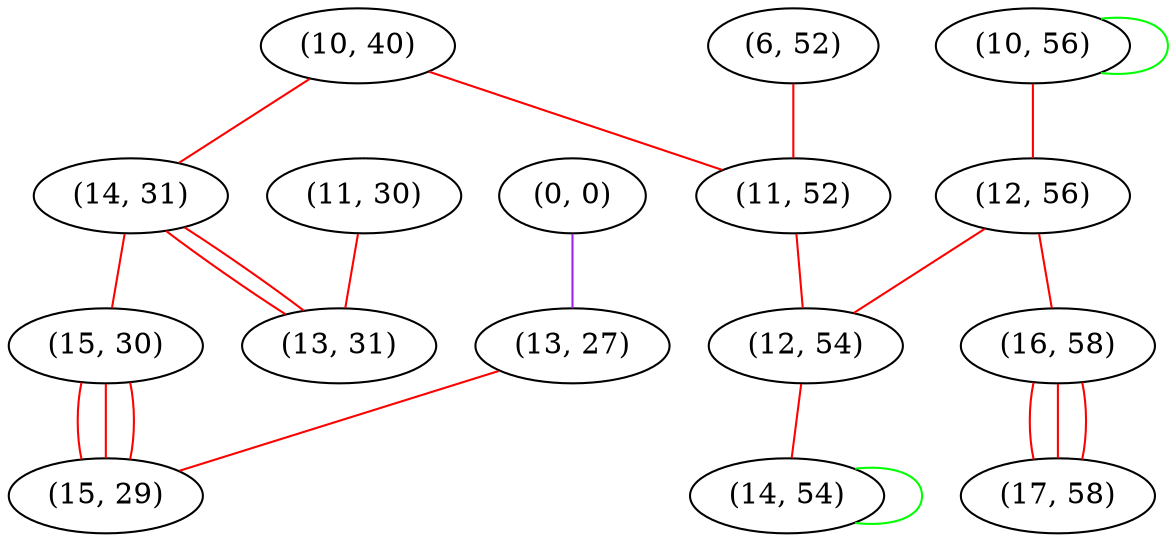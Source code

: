 graph "" {
"(10, 40)";
"(0, 0)";
"(14, 31)";
"(11, 30)";
"(10, 56)";
"(13, 27)";
"(15, 30)";
"(12, 56)";
"(6, 52)";
"(15, 29)";
"(11, 52)";
"(16, 58)";
"(17, 58)";
"(13, 31)";
"(12, 54)";
"(14, 54)";
"(10, 40)" -- "(14, 31)"  [color=red, key=0, weight=1];
"(10, 40)" -- "(11, 52)"  [color=red, key=0, weight=1];
"(0, 0)" -- "(13, 27)"  [color=purple, key=0, weight=4];
"(14, 31)" -- "(15, 30)"  [color=red, key=0, weight=1];
"(14, 31)" -- "(13, 31)"  [color=red, key=0, weight=1];
"(14, 31)" -- "(13, 31)"  [color=red, key=1, weight=1];
"(11, 30)" -- "(13, 31)"  [color=red, key=0, weight=1];
"(10, 56)" -- "(10, 56)"  [color=green, key=0, weight=2];
"(10, 56)" -- "(12, 56)"  [color=red, key=0, weight=1];
"(13, 27)" -- "(15, 29)"  [color=red, key=0, weight=1];
"(15, 30)" -- "(15, 29)"  [color=red, key=0, weight=1];
"(15, 30)" -- "(15, 29)"  [color=red, key=1, weight=1];
"(15, 30)" -- "(15, 29)"  [color=red, key=2, weight=1];
"(12, 56)" -- "(12, 54)"  [color=red, key=0, weight=1];
"(12, 56)" -- "(16, 58)"  [color=red, key=0, weight=1];
"(6, 52)" -- "(11, 52)"  [color=red, key=0, weight=1];
"(11, 52)" -- "(12, 54)"  [color=red, key=0, weight=1];
"(16, 58)" -- "(17, 58)"  [color=red, key=0, weight=1];
"(16, 58)" -- "(17, 58)"  [color=red, key=1, weight=1];
"(16, 58)" -- "(17, 58)"  [color=red, key=2, weight=1];
"(12, 54)" -- "(14, 54)"  [color=red, key=0, weight=1];
"(14, 54)" -- "(14, 54)"  [color=green, key=0, weight=2];
}

